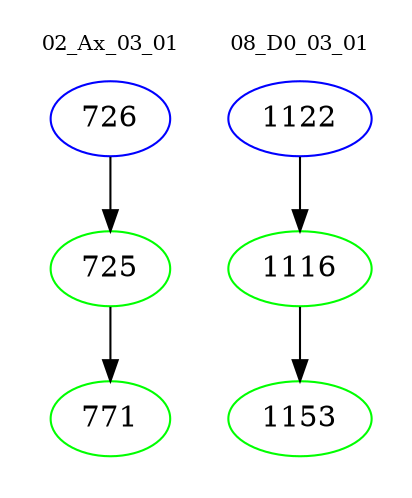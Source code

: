 digraph{
subgraph cluster_0 {
color = white
label = "02_Ax_03_01";
fontsize=10;
T0_726 [label="726", color="blue"]
T0_726 -> T0_725 [color="black"]
T0_725 [label="725", color="green"]
T0_725 -> T0_771 [color="black"]
T0_771 [label="771", color="green"]
}
subgraph cluster_1 {
color = white
label = "08_D0_03_01";
fontsize=10;
T1_1122 [label="1122", color="blue"]
T1_1122 -> T1_1116 [color="black"]
T1_1116 [label="1116", color="green"]
T1_1116 -> T1_1153 [color="black"]
T1_1153 [label="1153", color="green"]
}
}
